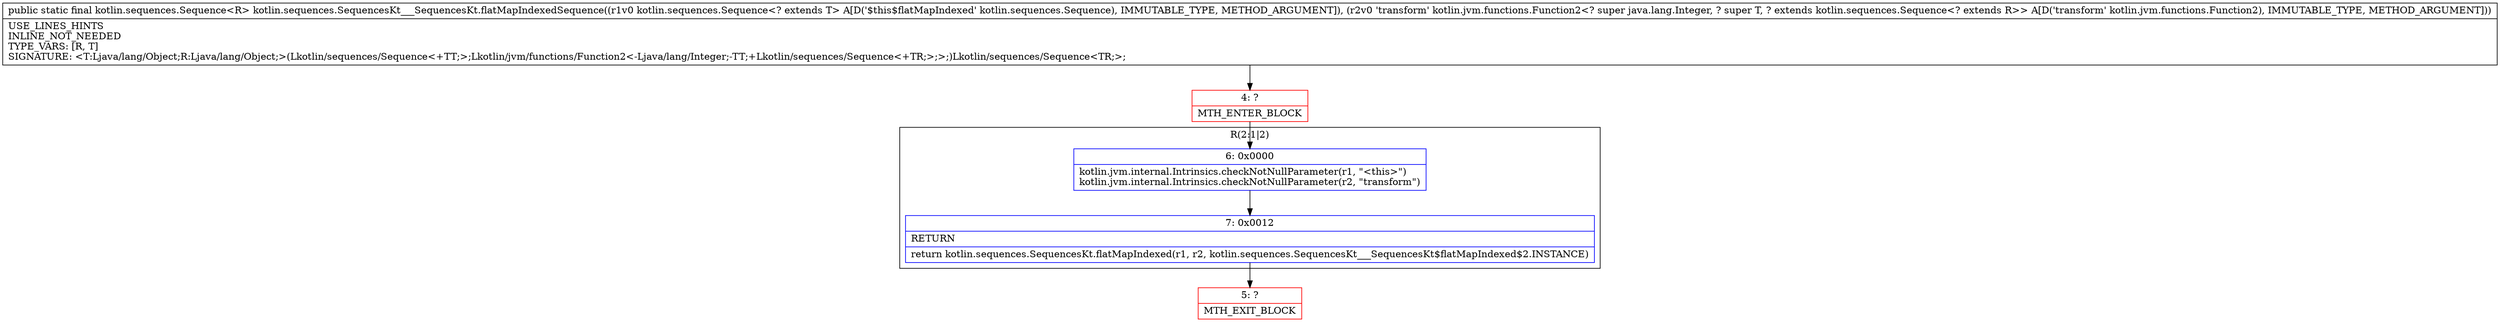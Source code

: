 digraph "CFG forkotlin.sequences.SequencesKt___SequencesKt.flatMapIndexedSequence(Lkotlin\/sequences\/Sequence;Lkotlin\/jvm\/functions\/Function2;)Lkotlin\/sequences\/Sequence;" {
subgraph cluster_Region_340770816 {
label = "R(2:1|2)";
node [shape=record,color=blue];
Node_6 [shape=record,label="{6\:\ 0x0000|kotlin.jvm.internal.Intrinsics.checkNotNullParameter(r1, \"\<this\>\")\lkotlin.jvm.internal.Intrinsics.checkNotNullParameter(r2, \"transform\")\l}"];
Node_7 [shape=record,label="{7\:\ 0x0012|RETURN\l|return kotlin.sequences.SequencesKt.flatMapIndexed(r1, r2, kotlin.sequences.SequencesKt___SequencesKt$flatMapIndexed$2.INSTANCE)\l}"];
}
Node_4 [shape=record,color=red,label="{4\:\ ?|MTH_ENTER_BLOCK\l}"];
Node_5 [shape=record,color=red,label="{5\:\ ?|MTH_EXIT_BLOCK\l}"];
MethodNode[shape=record,label="{public static final kotlin.sequences.Sequence\<R\> kotlin.sequences.SequencesKt___SequencesKt.flatMapIndexedSequence((r1v0 kotlin.sequences.Sequence\<? extends T\> A[D('$this$flatMapIndexed' kotlin.sequences.Sequence), IMMUTABLE_TYPE, METHOD_ARGUMENT]), (r2v0 'transform' kotlin.jvm.functions.Function2\<? super java.lang.Integer, ? super T, ? extends kotlin.sequences.Sequence\<? extends R\>\> A[D('transform' kotlin.jvm.functions.Function2), IMMUTABLE_TYPE, METHOD_ARGUMENT]))  | USE_LINES_HINTS\lINLINE_NOT_NEEDED\lTYPE_VARS: [R, T]\lSIGNATURE: \<T:Ljava\/lang\/Object;R:Ljava\/lang\/Object;\>(Lkotlin\/sequences\/Sequence\<+TT;\>;Lkotlin\/jvm\/functions\/Function2\<\-Ljava\/lang\/Integer;\-TT;+Lkotlin\/sequences\/Sequence\<+TR;\>;\>;)Lkotlin\/sequences\/Sequence\<TR;\>;\l}"];
MethodNode -> Node_4;Node_6 -> Node_7;
Node_7 -> Node_5;
Node_4 -> Node_6;
}

